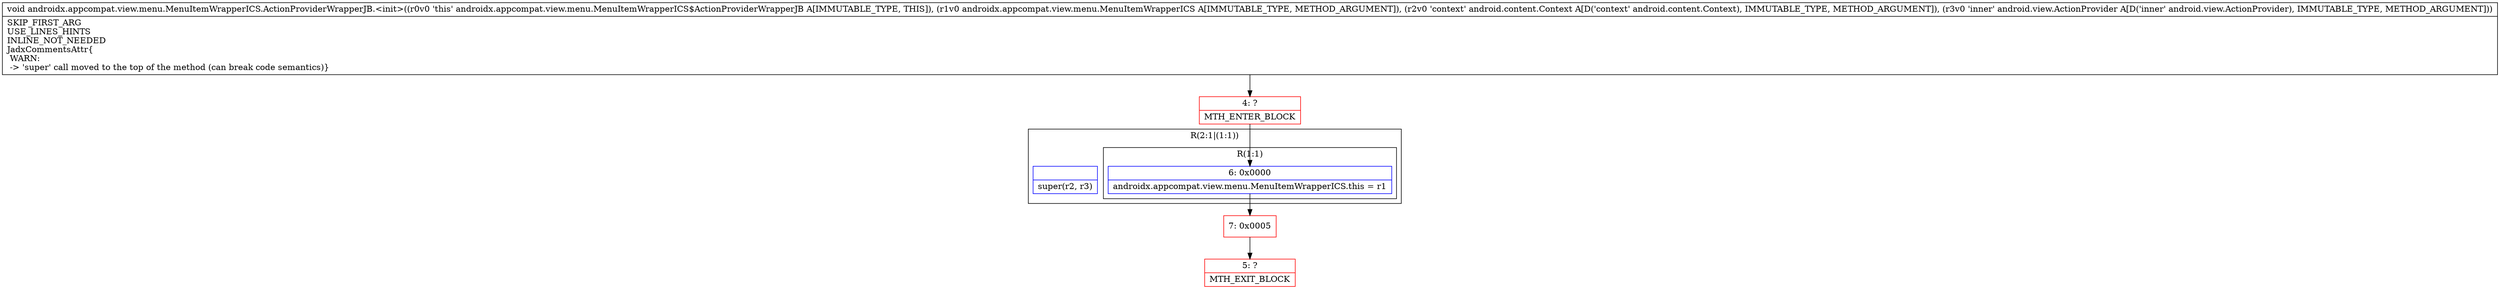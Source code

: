 digraph "CFG forandroidx.appcompat.view.menu.MenuItemWrapperICS.ActionProviderWrapperJB.\<init\>(Landroidx\/appcompat\/view\/menu\/MenuItemWrapperICS;Landroid\/content\/Context;Landroid\/view\/ActionProvider;)V" {
subgraph cluster_Region_1766656179 {
label = "R(2:1|(1:1))";
node [shape=record,color=blue];
Node_InsnContainer_923418193 [shape=record,label="{|super(r2, r3)\l}"];
subgraph cluster_Region_960849479 {
label = "R(1:1)";
node [shape=record,color=blue];
Node_6 [shape=record,label="{6\:\ 0x0000|androidx.appcompat.view.menu.MenuItemWrapperICS.this = r1\l}"];
}
}
Node_4 [shape=record,color=red,label="{4\:\ ?|MTH_ENTER_BLOCK\l}"];
Node_7 [shape=record,color=red,label="{7\:\ 0x0005}"];
Node_5 [shape=record,color=red,label="{5\:\ ?|MTH_EXIT_BLOCK\l}"];
MethodNode[shape=record,label="{void androidx.appcompat.view.menu.MenuItemWrapperICS.ActionProviderWrapperJB.\<init\>((r0v0 'this' androidx.appcompat.view.menu.MenuItemWrapperICS$ActionProviderWrapperJB A[IMMUTABLE_TYPE, THIS]), (r1v0 androidx.appcompat.view.menu.MenuItemWrapperICS A[IMMUTABLE_TYPE, METHOD_ARGUMENT]), (r2v0 'context' android.content.Context A[D('context' android.content.Context), IMMUTABLE_TYPE, METHOD_ARGUMENT]), (r3v0 'inner' android.view.ActionProvider A[D('inner' android.view.ActionProvider), IMMUTABLE_TYPE, METHOD_ARGUMENT]))  | SKIP_FIRST_ARG\lUSE_LINES_HINTS\lINLINE_NOT_NEEDED\lJadxCommentsAttr\{\l WARN: \l \-\> 'super' call moved to the top of the method (can break code semantics)\}\l}"];
MethodNode -> Node_4;Node_6 -> Node_7;
Node_4 -> Node_6;
Node_7 -> Node_5;
}

